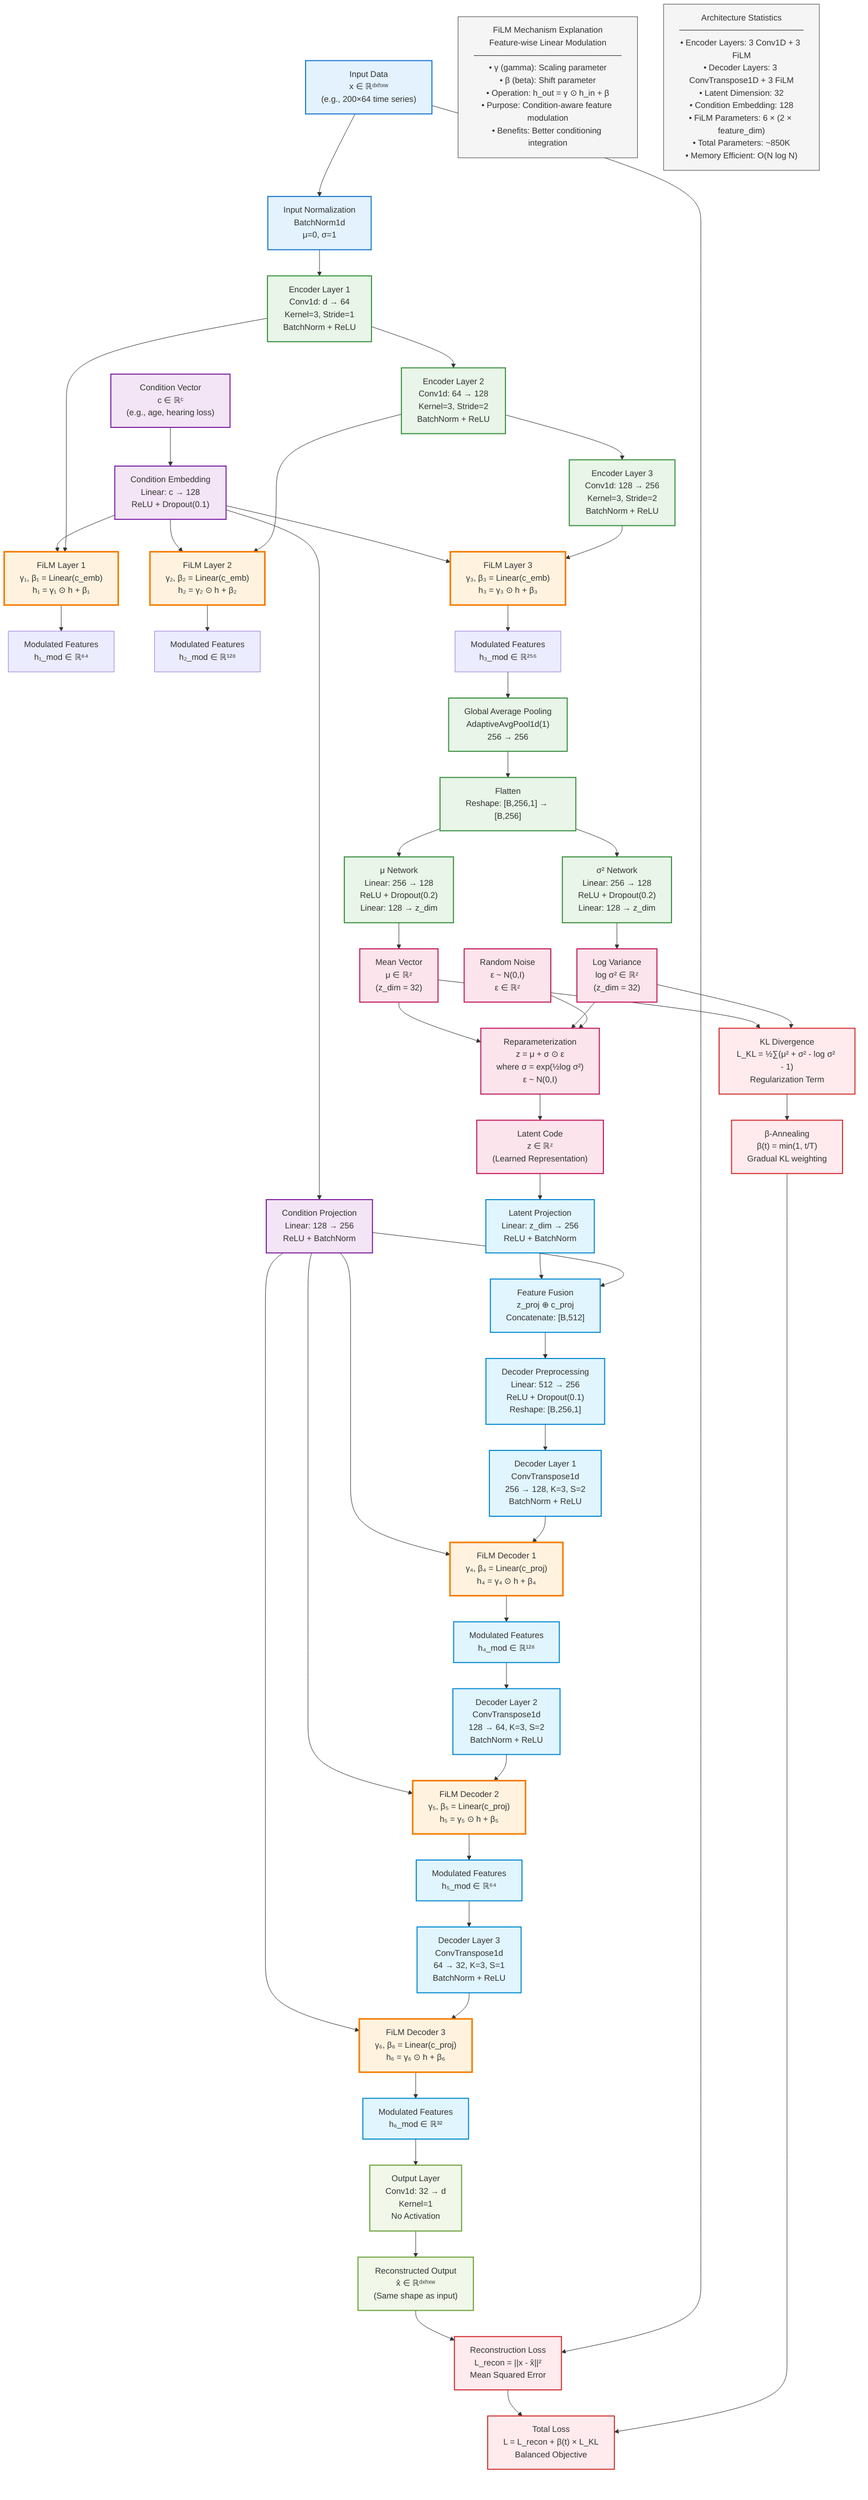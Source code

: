 graph TD
    %% Input Processing
    X["Input Data<br/>x ∈ ℝᵈˣʰˣʷ<br/>(e.g., 200×64 time series)"] --> XNORM["Input Normalization<br/>BatchNorm1d<br/>μ=0, σ=1"]
    C["Condition Vector<br/>c ∈ ℝᶜ<br/>(e.g., age, hearing loss)"] --> CEMB["Condition Embedding<br/>Linear: c → 128<br/>ReLU + Dropout(0.1)"]
    
    %% Encoder Network - Detailed Layers
    XNORM --> ENC1["Encoder Layer 1<br/>Conv1d: d → 64<br/>Kernel=3, Stride=1<br/>BatchNorm + ReLU"]
    ENC1 --> ENC2["Encoder Layer 2<br/>Conv1d: 64 → 128<br/>Kernel=3, Stride=2<br/>BatchNorm + ReLU"]
    ENC2 --> ENC3["Encoder Layer 3<br/>Conv1d: 128 → 256<br/>Kernel=3, Stride=2<br/>BatchNorm + ReLU"]
    
    %% FiLM Conditioning in Encoder
    CEMB --> FILM1["FiLM Layer 1<br/>γ₁, β₁ = Linear(c_emb)<br/>h₁ = γ₁ ⊙ h + β₁"]
    ENC1 --> FILM1
    FILM1 --> ENC1_OUT["Modulated Features<br/>h₁_mod ∈ ℝ⁶⁴"]
    
    CEMB --> FILM2["FiLM Layer 2<br/>γ₂, β₂ = Linear(c_emb)<br/>h₂ = γ₂ ⊙ h + β₂"]
    ENC2 --> FILM2
    FILM2 --> ENC2_OUT["Modulated Features<br/>h₂_mod ∈ ℝ¹²⁸"]
    
    CEMB --> FILM3["FiLM Layer 3<br/>γ₃, β₃ = Linear(c_emb)<br/>h₃ = γ₃ ⊙ h + β₃"]
    ENC3 --> FILM3
    FILM3 --> ENC3_OUT["Modulated Features<br/>h₃_mod ∈ ℝ²⁵⁶"]
    
    %% Global Pooling and Flattening
    ENC3_OUT --> POOL["Global Average Pooling<br/>AdaptiveAvgPool1d(1)<br/>256 → 256"]
    POOL --> FLAT["Flatten<br/>Reshape: [B,256,1] → [B,256]"]
    
    %% Latent Variable Generation
    FLAT --> MU_FC["μ Network<br/>Linear: 256 → 128<br/>ReLU + Dropout(0.2)<br/>Linear: 128 → z_dim"]
    FLAT --> SIGMA_FC["σ² Network<br/>Linear: 256 → 128<br/>ReLU + Dropout(0.2)<br/>Linear: 128 → z_dim"]
    
    MU_FC --> MU["Mean Vector<br/>μ ∈ ℝᶻ<br/>(z_dim = 32)"]
    SIGMA_FC --> LOGSIGMA["Log Variance<br/>log σ² ∈ ℝᶻ<br/>(z_dim = 32)"]
    
    %% Reparameterization Trick
    MU --> REPARAM["Reparameterization<br/>z = μ + σ ⊙ ε<br/>where σ = exp(½log σ²)<br/>ε ~ N(0,I)"]
    LOGSIGMA --> REPARAM
    NOISE["Random Noise<br/>ε ~ N(0,I)<br/>ε ∈ ℝᶻ"] --> REPARAM
    
    REPARAM --> Z["Latent Code<br/>z ∈ ℝᶻ<br/>(Learned Representation)"]
    
    %% Decoder Network - Detailed Layers
    Z --> ZPROJ["Latent Projection<br/>Linear: z_dim → 256<br/>ReLU + BatchNorm"]
    CEMB --> CPROJ["Condition Projection<br/>Linear: 128 → 256<br/>ReLU + BatchNorm"]
    
    %% Fusion of Latent and Condition
    ZPROJ --> FUSION["Feature Fusion<br/>z_proj ⊕ c_proj<br/>Concatenate: [B,512]"]
    CPROJ --> FUSION
    
    FUSION --> DEC0["Decoder Preprocessing<br/>Linear: 512 → 256<br/>ReLU + Dropout(0.1)<br/>Reshape: [B,256,1]"]
    
    %% FiLM in Decoder
    CPROJ --> FILM_DEC1["FiLM Decoder 1<br/>γ₄, β₄ = Linear(c_proj)<br/>h₄ = γ₄ ⊙ h + β₄"]
    DEC0 --> DEC1["Decoder Layer 1<br/>ConvTranspose1d<br/>256 → 128, K=3, S=2<br/>BatchNorm + ReLU"]
    DEC1 --> FILM_DEC1
    FILM_DEC1 --> DEC1_OUT["Modulated Features<br/>h₄_mod ∈ ℝ¹²⁸"]
    
    CPROJ --> FILM_DEC2["FiLM Decoder 2<br/>γ₅, β₅ = Linear(c_proj)<br/>h₅ = γ₅ ⊙ h + β₅"]
    DEC1_OUT --> DEC2["Decoder Layer 2<br/>ConvTranspose1d<br/>128 → 64, K=3, S=2<br/>BatchNorm + ReLU"]
    DEC2 --> FILM_DEC2
    FILM_DEC2 --> DEC2_OUT["Modulated Features<br/>h₅_mod ∈ ℝ⁶⁴"]
    
    CPROJ --> FILM_DEC3["FiLM Decoder 3<br/>γ₆, β₆ = Linear(c_proj)<br/>h₆ = γ₆ ⊙ h + β₆"]
    DEC2_OUT --> DEC3["Decoder Layer 3<br/>ConvTranspose1d<br/>64 → 32, K=3, S=1<br/>BatchNorm + ReLU"]
    DEC3 --> FILM_DEC3
    FILM_DEC3 --> DEC3_OUT["Modulated Features<br/>h₆_mod ∈ ℝ³²"]
    
    %% Output Layer
    DEC3_OUT --> OUTPUT_LAYER["Output Layer<br/>Conv1d: 32 → d<br/>Kernel=1<br/>No Activation"]
    OUTPUT_LAYER --> XHAT["Reconstructed Output<br/>x̂ ∈ ℝᵈˣʰˣʷ<br/>(Same shape as input)"]
    
    %% Loss Computation - Detailed
    XHAT --> MSE["Reconstruction Loss<br/>L_recon = ||x - x̂||²<br/>Mean Squared Error"]
    X --> MSE
    
    MU --> KLD_COMP["KL Divergence<br/>L_KL = ½∑(μ² + σ² - log σ² - 1)<br/>Regularization Term"]
    LOGSIGMA --> KLD_COMP
    
    %% Beta Annealing
    KLD_COMP --> BETA["β-Annealing<br/>β(t) = min(1, t/T)<br/>Gradual KL weighting"]
    
    %% Total Loss
    MSE --> TOTAL_LOSS["Total Loss<br/>L = L_recon + β(t) × L_KL<br/>Balanced Objective"]
    BETA --> TOTAL_LOSS
    
    %% FiLM Explanation Box
    FILM_EXPLANATION["FiLM Mechanism Explanation<br/>Feature-wise Linear Modulation<br/>─────────────────────────<br/>• γ (gamma): Scaling parameter<br/>• β (beta): Shift parameter<br/>• Operation: h_out = γ ⊙ h_in + β<br/>• Purpose: Condition-aware feature modulation<br/>• Benefits: Better conditioning integration"]
    
    %% Architecture Statistics
    STATS["Architecture Statistics<br/>─────────────────────<br/>• Encoder Layers: 3 Conv1D + 3 FiLM<br/>• Decoder Layers: 3 ConvTranspose1D + 3 FiLM<br/>• Latent Dimension: 32<br/>• Condition Embedding: 128<br/>• FiLM Parameters: 6 × (2 × feature_dim)<br/>• Total Parameters: ~850K<br/>• Memory Efficient: O(N log N)"]
    
    %% Styling
    classDef input fill:#e3f2fd,stroke:#1976d2,stroke-width:2px
    classDef condition fill:#f3e5f5,stroke:#7b1fa2,stroke-width:2px
    classDef encoder fill:#e8f5e8,stroke:#388e3c,stroke-width:2px
    classDef film fill:#fff3e0,stroke:#f57c00,stroke-width:3px
    classDef latent fill:#fce4ec,stroke:#c2185b,stroke-width:2px
    classDef decoder fill:#e1f5fe,stroke:#0288d1,stroke-width:2px
    classDef output fill:#f1f8e9,stroke:#689f38,stroke-width:2px
    classDef loss fill:#ffebee,stroke:#d32f2f,stroke-width:2px
    classDef info fill:#f5f5f5,stroke:#424242,stroke-width:1px
    
    class X,XNORM input
    class C,CEMB,CPROJ condition
    class ENC1,ENC2,ENC3,POOL,FLAT,MU_FC,SIGMA_FC encoder
    class FILM1,FILM2,FILM3,FILM_DEC1,FILM_DEC2,FILM_DEC3 film
    class MU,LOGSIGMA,REPARAM,Z,NOISE latent
    class ZPROJ,FUSION,DEC0,DEC1,DEC2,DEC3,DEC1_OUT,DEC2_OUT,DEC3_OUT decoder
    class OUTPUT_LAYER,XHAT output
    class MSE,KLD_COMP,BETA,TOTAL_LOSS loss
    class FILM_EXPLANATION,STATS info